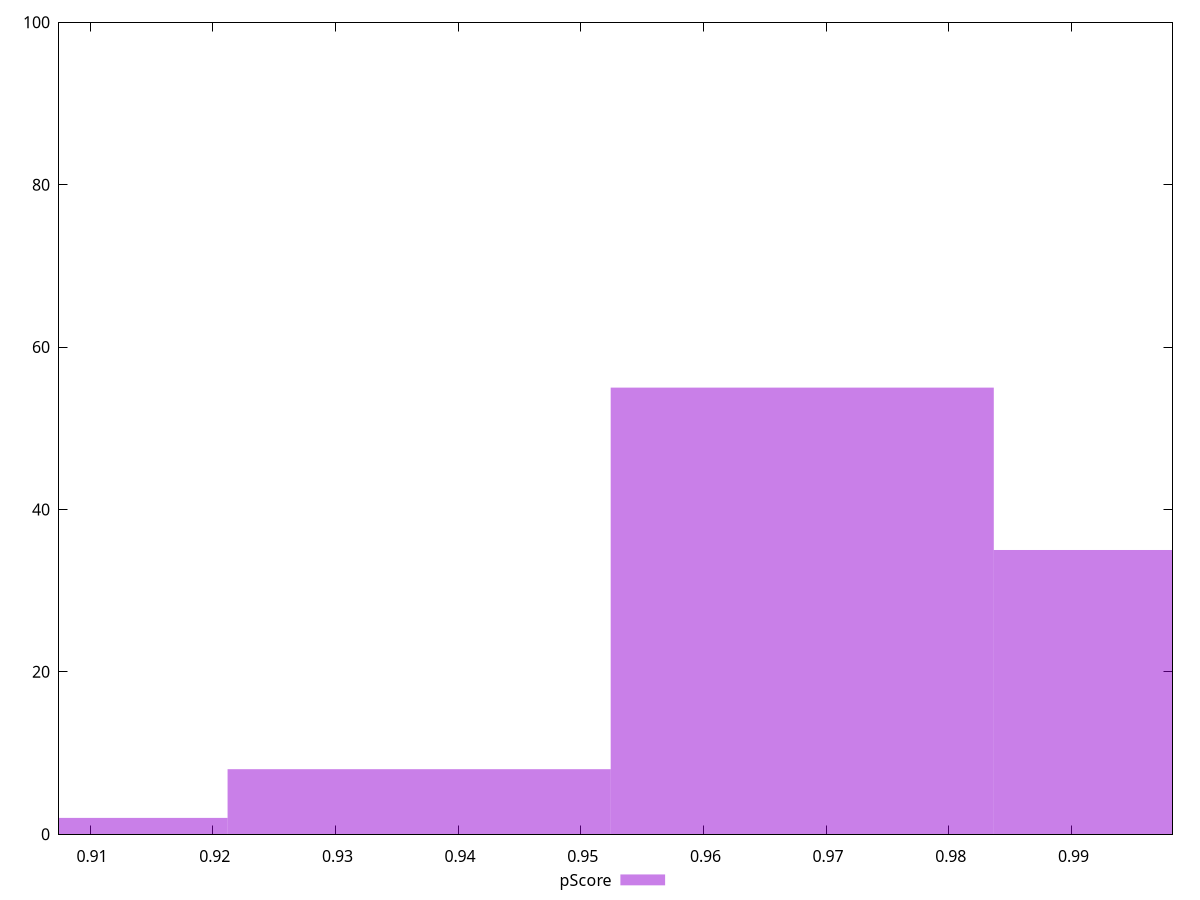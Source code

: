 reset

$pScore <<EOF
0.9680539970906135 55
0.999281545383859 35
0.9368264487973679 8
0.9055989005041223 2
EOF

set key outside below
set boxwidth 0.031227548293245595
set xrange [0.9074723794532968:0.9982334894116336]
set yrange [0:100]
set trange [0:100]
set style fill transparent solid 0.5 noborder
set terminal svg size 640, 490 enhanced background rgb 'white'
set output "reports/report_00027_2021-02-24T12-40-31.850Z/first-contentful-paint/samples/agenda/pScore/histogram.svg"

plot $pScore title "pScore" with boxes

reset
